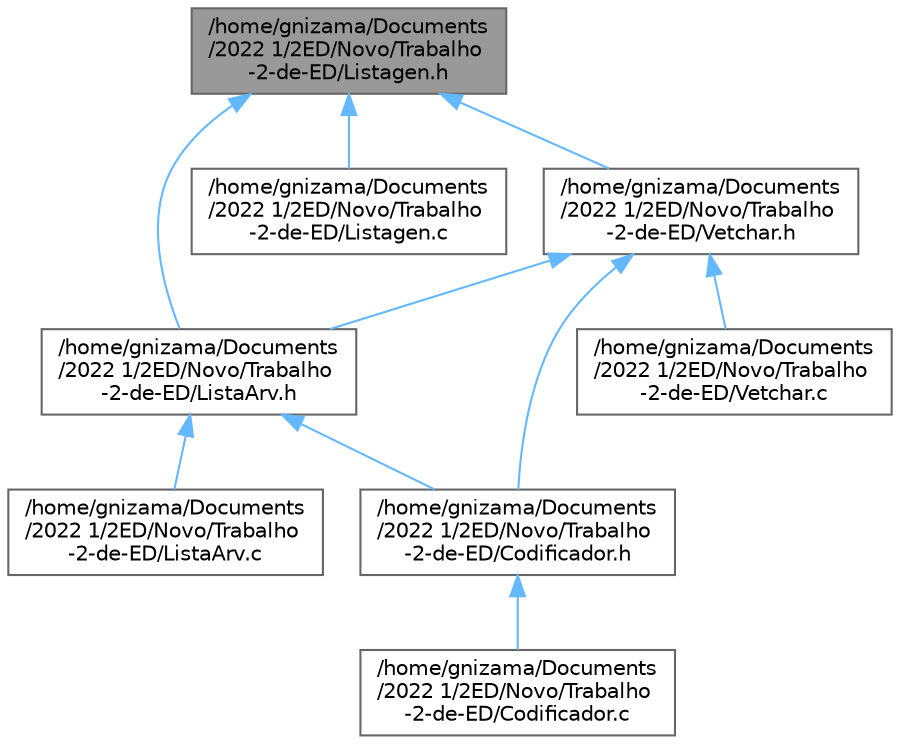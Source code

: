 digraph "/home/gnizama/Documents/2022 1/2ED/Novo/Trabalho-2-de-ED/Listagen.h"
{
 // LATEX_PDF_SIZE
  bgcolor="transparent";
  edge [fontname=Helvetica,fontsize=10,labelfontname=Helvetica,labelfontsize=10];
  node [fontname=Helvetica,fontsize=10,shape=box,height=0.2,width=0.4];
  Node1 [label="/home/gnizama/Documents\l/2022 1/2ED/Novo/Trabalho\l-2-de-ED/Listagen.h",height=0.2,width=0.4,color="gray40", fillcolor="grey60", style="filled", fontcolor="black",tooltip=" "];
  Node1 -> Node2 [dir="back",color="steelblue1",style="solid"];
  Node2 [label="/home/gnizama/Documents\l/2022 1/2ED/Novo/Trabalho\l-2-de-ED/ListaArv.h",height=0.2,width=0.4,color="grey40", fillcolor="white", style="filled",URL="$_lista_arv_8h.html",tooltip=" "];
  Node2 -> Node3 [dir="back",color="steelblue1",style="solid"];
  Node3 [label="/home/gnizama/Documents\l/2022 1/2ED/Novo/Trabalho\l-2-de-ED/Codificador.h",height=0.2,width=0.4,color="grey40", fillcolor="white", style="filled",URL="$_codificador_8h.html",tooltip=" "];
  Node3 -> Node4 [dir="back",color="steelblue1",style="solid"];
  Node4 [label="/home/gnizama/Documents\l/2022 1/2ED/Novo/Trabalho\l-2-de-ED/Codificador.c",height=0.2,width=0.4,color="grey40", fillcolor="white", style="filled",URL="$_codificador_8c.html",tooltip=" "];
  Node2 -> Node5 [dir="back",color="steelblue1",style="solid"];
  Node5 [label="/home/gnizama/Documents\l/2022 1/2ED/Novo/Trabalho\l-2-de-ED/ListaArv.c",height=0.2,width=0.4,color="grey40", fillcolor="white", style="filled",URL="$_lista_arv_8c.html",tooltip=" "];
  Node1 -> Node6 [dir="back",color="steelblue1",style="solid"];
  Node6 [label="/home/gnizama/Documents\l/2022 1/2ED/Novo/Trabalho\l-2-de-ED/Listagen.c",height=0.2,width=0.4,color="grey40", fillcolor="white", style="filled",URL="$_listagen_8c.html",tooltip=" "];
  Node1 -> Node7 [dir="back",color="steelblue1",style="solid"];
  Node7 [label="/home/gnizama/Documents\l/2022 1/2ED/Novo/Trabalho\l-2-de-ED/Vetchar.h",height=0.2,width=0.4,color="grey40", fillcolor="white", style="filled",URL="$_vetchar_8h.html",tooltip=" "];
  Node7 -> Node3 [dir="back",color="steelblue1",style="solid"];
  Node7 -> Node2 [dir="back",color="steelblue1",style="solid"];
  Node7 -> Node8 [dir="back",color="steelblue1",style="solid"];
  Node8 [label="/home/gnizama/Documents\l/2022 1/2ED/Novo/Trabalho\l-2-de-ED/Vetchar.c",height=0.2,width=0.4,color="grey40", fillcolor="white", style="filled",URL="$_vetchar_8c.html",tooltip=" "];
}
